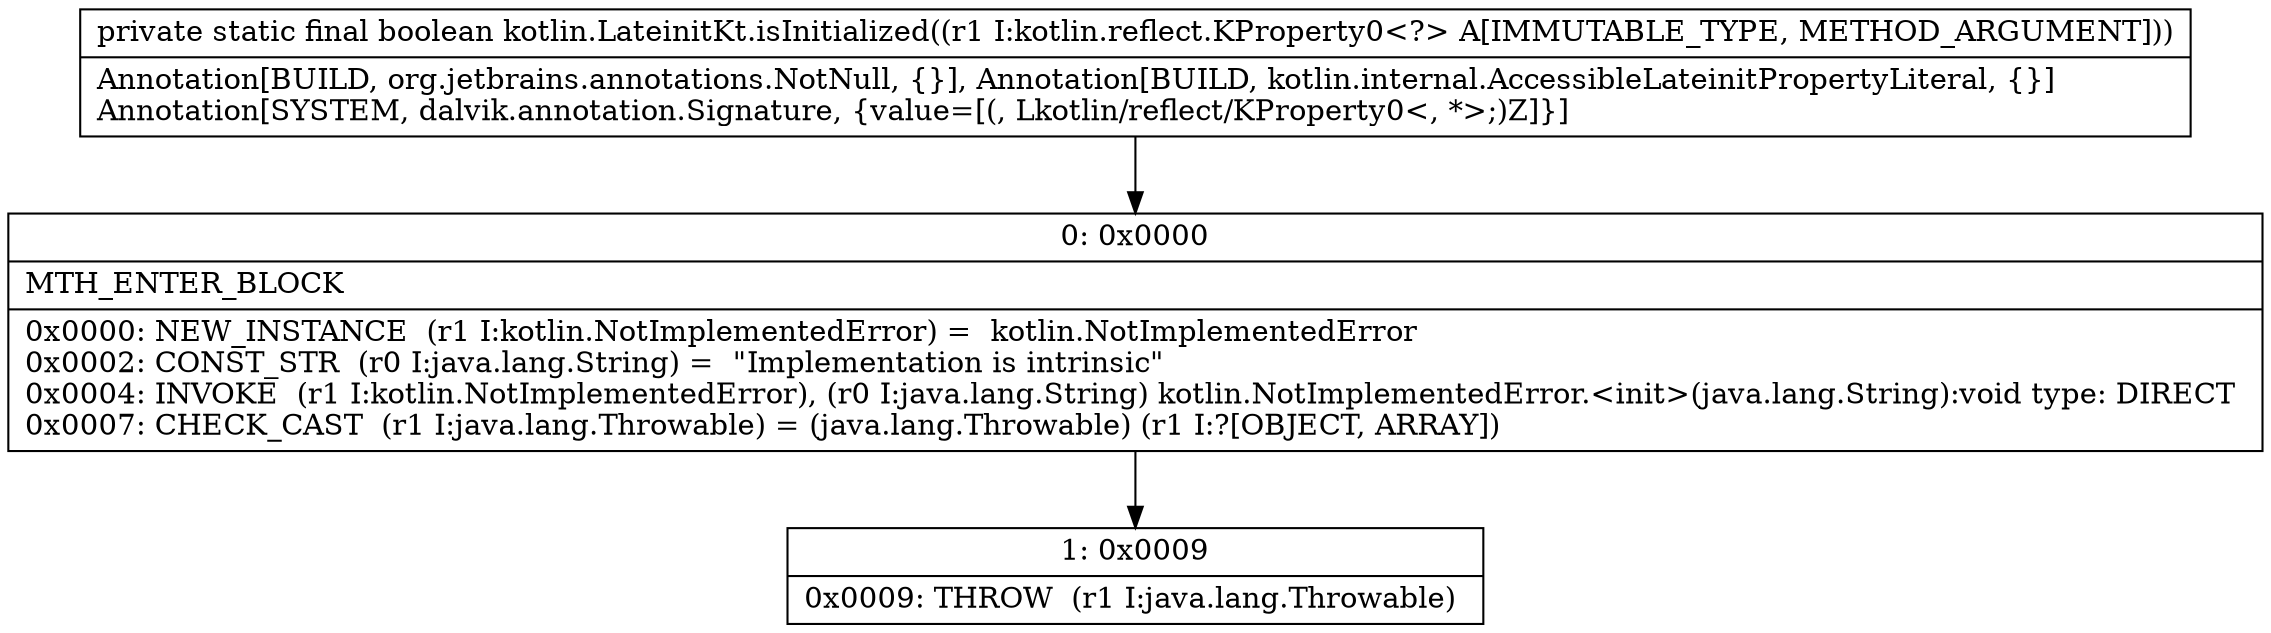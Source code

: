 digraph "CFG forkotlin.LateinitKt.isInitialized(Lkotlin\/reflect\/KProperty0;)Z" {
Node_0 [shape=record,label="{0\:\ 0x0000|MTH_ENTER_BLOCK\l|0x0000: NEW_INSTANCE  (r1 I:kotlin.NotImplementedError) =  kotlin.NotImplementedError \l0x0002: CONST_STR  (r0 I:java.lang.String) =  \"Implementation is intrinsic\" \l0x0004: INVOKE  (r1 I:kotlin.NotImplementedError), (r0 I:java.lang.String) kotlin.NotImplementedError.\<init\>(java.lang.String):void type: DIRECT \l0x0007: CHECK_CAST  (r1 I:java.lang.Throwable) = (java.lang.Throwable) (r1 I:?[OBJECT, ARRAY]) \l}"];
Node_1 [shape=record,label="{1\:\ 0x0009|0x0009: THROW  (r1 I:java.lang.Throwable) \l}"];
MethodNode[shape=record,label="{private static final boolean kotlin.LateinitKt.isInitialized((r1 I:kotlin.reflect.KProperty0\<?\> A[IMMUTABLE_TYPE, METHOD_ARGUMENT]))  | Annotation[BUILD, org.jetbrains.annotations.NotNull, \{\}], Annotation[BUILD, kotlin.internal.AccessibleLateinitPropertyLiteral, \{\}]\lAnnotation[SYSTEM, dalvik.annotation.Signature, \{value=[(, Lkotlin\/reflect\/KProperty0\<, *\>;)Z]\}]\l}"];
MethodNode -> Node_0;
Node_0 -> Node_1;
}

